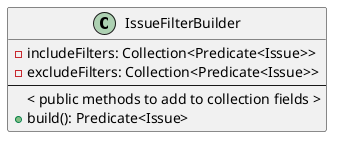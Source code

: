 @startuml

class IssueFilterBuilder {
    -includeFilters: Collection<Predicate<Issue>>
    -excludeFilters: Collection<Predicate<Issue>>
    --
    < public methods to add to collection fields >
    +build(): Predicate<Issue>
}

@enduml
